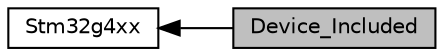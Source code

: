 digraph "Device_Included"
{
  edge [fontname="Helvetica",fontsize="10",labelfontname="Helvetica",labelfontsize="10"];
  node [fontname="Helvetica",fontsize="10",shape=box];
  rankdir=LR;
  Node2 [label="Stm32g4xx",height=0.2,width=0.4,color="black", fillcolor="white", style="filled",URL="$group__stm32g4xx.html",tooltip=" "];
  Node1 [label="Device_Included",height=0.2,width=0.4,color="black", fillcolor="grey75", style="filled", fontcolor="black",tooltip=" "];
  Node2->Node1 [shape=plaintext, dir="back", style="solid"];
}
